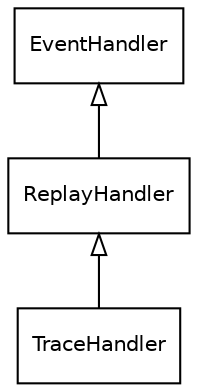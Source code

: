 digraph {
  splines=ortho
  concentrate=true
  rankdir=BT
  node [shape=box,fontname=Helvetica,fontsize=10,margin="0.1,0.01"]
  edge [arrowhead=empty]

  EventHandler [href="../classes/EventHandler/",target="_top"]
  ReplayHandler [href="../classes/ReplayHandler/",target="_top"]
  TraceHandler [href="../classes/TraceHandler/",target="_top"]

  ReplayHandler -> EventHandler
  TraceHandler -> ReplayHandler
}
